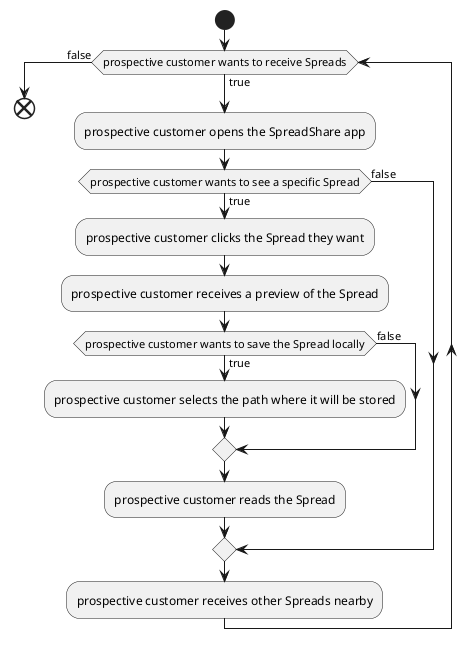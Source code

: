 @startuml SpreadShare

start
while (prospective customer wants to receive Spreads) is (true)

    :prospective customer opens the SpreadShare app;

    if(prospective customer wants to see a specific Spread) then (true)
        :prospective customer clicks the Spread they want;
        :prospective customer receives a preview of the Spread;

        if (prospective customer wants to save the Spread locally) then (true)
            :prospective customer selects the path where it will be stored;

        else (false)
        endif

        :prospective customer reads the Spread;

    else (false)
    endif

    :prospective customer receives other Spreads nearby;

endwhile (false)
end

@enduml